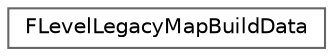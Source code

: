 digraph "Graphical Class Hierarchy"
{
 // INTERACTIVE_SVG=YES
 // LATEX_PDF_SIZE
  bgcolor="transparent";
  edge [fontname=Helvetica,fontsize=10,labelfontname=Helvetica,labelfontsize=10];
  node [fontname=Helvetica,fontsize=10,shape=box,height=0.2,width=0.4];
  rankdir="LR";
  Node0 [id="Node000000",label="FLevelLegacyMapBuildData",height=0.2,width=0.4,color="grey40", fillcolor="white", style="filled",URL="$d8/d7d/classFLevelLegacyMapBuildData.html",tooltip=" "];
}
